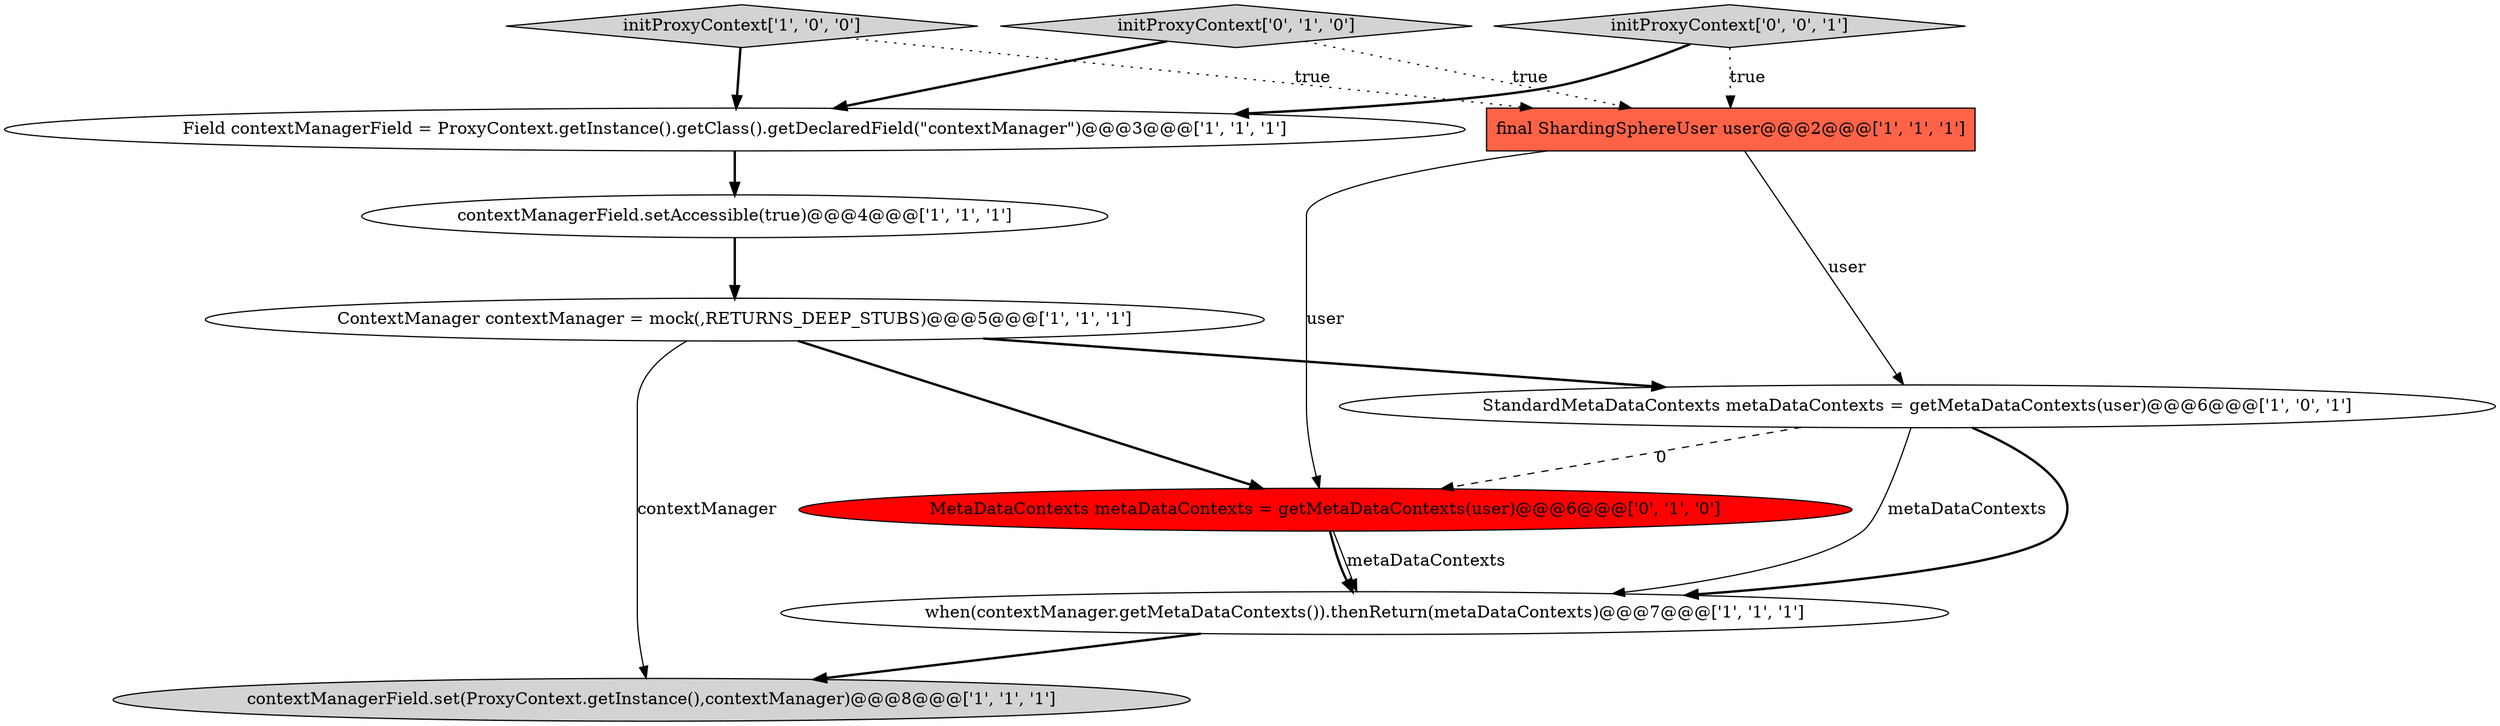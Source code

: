 digraph {
4 [style = filled, label = "contextManagerField.setAccessible(true)@@@4@@@['1', '1', '1']", fillcolor = white, shape = ellipse image = "AAA0AAABBB1BBB"];
2 [style = filled, label = "when(contextManager.getMetaDataContexts()).thenReturn(metaDataContexts)@@@7@@@['1', '1', '1']", fillcolor = white, shape = ellipse image = "AAA0AAABBB1BBB"];
7 [style = filled, label = "final ShardingSphereUser user@@@2@@@['1', '1', '1']", fillcolor = tomato, shape = box image = "AAA0AAABBB1BBB"];
5 [style = filled, label = "initProxyContext['1', '0', '0']", fillcolor = lightgray, shape = diamond image = "AAA0AAABBB1BBB"];
1 [style = filled, label = "StandardMetaDataContexts metaDataContexts = getMetaDataContexts(user)@@@6@@@['1', '0', '1']", fillcolor = white, shape = ellipse image = "AAA0AAABBB1BBB"];
10 [style = filled, label = "initProxyContext['0', '0', '1']", fillcolor = lightgray, shape = diamond image = "AAA0AAABBB3BBB"];
6 [style = filled, label = "contextManagerField.set(ProxyContext.getInstance(),contextManager)@@@8@@@['1', '1', '1']", fillcolor = lightgray, shape = ellipse image = "AAA0AAABBB1BBB"];
9 [style = filled, label = "initProxyContext['0', '1', '0']", fillcolor = lightgray, shape = diamond image = "AAA0AAABBB2BBB"];
0 [style = filled, label = "Field contextManagerField = ProxyContext.getInstance().getClass().getDeclaredField(\"contextManager\")@@@3@@@['1', '1', '1']", fillcolor = white, shape = ellipse image = "AAA0AAABBB1BBB"];
3 [style = filled, label = "ContextManager contextManager = mock(,RETURNS_DEEP_STUBS)@@@5@@@['1', '1', '1']", fillcolor = white, shape = ellipse image = "AAA0AAABBB1BBB"];
8 [style = filled, label = "MetaDataContexts metaDataContexts = getMetaDataContexts(user)@@@6@@@['0', '1', '0']", fillcolor = red, shape = ellipse image = "AAA1AAABBB2BBB"];
10->7 [style = dotted, label="true"];
4->3 [style = bold, label=""];
1->8 [style = dashed, label="0"];
8->2 [style = solid, label="metaDataContexts"];
1->2 [style = bold, label=""];
7->1 [style = solid, label="user"];
3->6 [style = solid, label="contextManager"];
9->0 [style = bold, label=""];
9->7 [style = dotted, label="true"];
3->1 [style = bold, label=""];
5->0 [style = bold, label=""];
1->2 [style = solid, label="metaDataContexts"];
0->4 [style = bold, label=""];
8->2 [style = bold, label=""];
7->8 [style = solid, label="user"];
2->6 [style = bold, label=""];
3->8 [style = bold, label=""];
5->7 [style = dotted, label="true"];
10->0 [style = bold, label=""];
}
